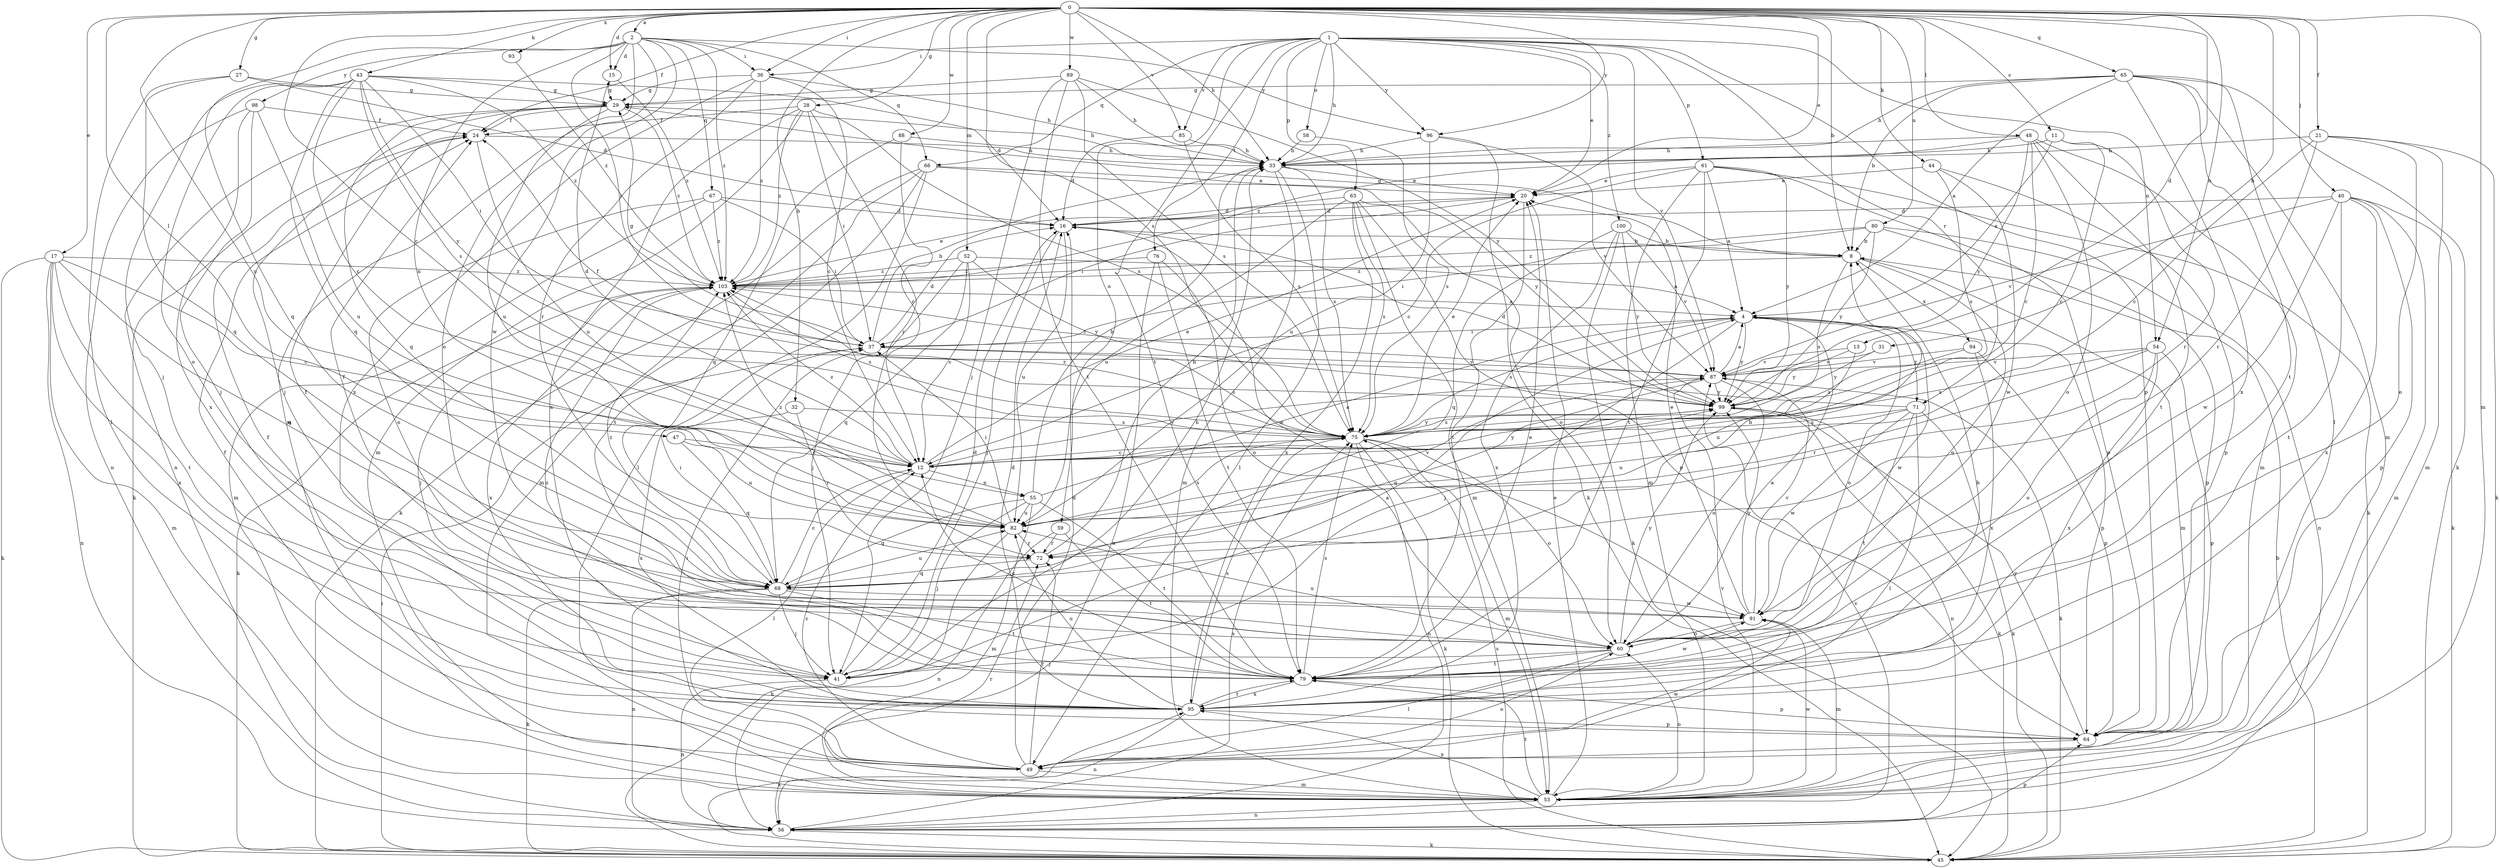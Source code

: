 strict digraph  {
0;
1;
2;
4;
8;
11;
12;
13;
15;
16;
17;
20;
21;
24;
27;
28;
29;
31;
32;
33;
36;
37;
40;
41;
43;
44;
45;
47;
48;
49;
52;
53;
54;
55;
56;
58;
59;
60;
61;
63;
64;
65;
66;
67;
68;
71;
72;
75;
76;
79;
80;
82;
85;
87;
88;
89;
91;
93;
94;
95;
96;
98;
99;
100;
103;
0 -> 2  [label=a];
0 -> 8  [label=b];
0 -> 11  [label=c];
0 -> 12  [label=c];
0 -> 13  [label=d];
0 -> 15  [label=d];
0 -> 17  [label=e];
0 -> 20  [label=e];
0 -> 21  [label=f];
0 -> 24  [label=f];
0 -> 27  [label=g];
0 -> 28  [label=g];
0 -> 31  [label=h];
0 -> 32  [label=h];
0 -> 33  [label=h];
0 -> 36  [label=i];
0 -> 40  [label=j];
0 -> 43  [label=k];
0 -> 44  [label=k];
0 -> 47  [label=l];
0 -> 48  [label=l];
0 -> 52  [label=m];
0 -> 53  [label=m];
0 -> 54  [label=n];
0 -> 65  [label=q];
0 -> 75  [label=s];
0 -> 80  [label=u];
0 -> 82  [label=u];
0 -> 85  [label=v];
0 -> 88  [label=w];
0 -> 89  [label=w];
0 -> 93  [label=x];
0 -> 96  [label=y];
1 -> 20  [label=e];
1 -> 33  [label=h];
1 -> 36  [label=i];
1 -> 54  [label=n];
1 -> 58  [label=o];
1 -> 59  [label=o];
1 -> 61  [label=p];
1 -> 63  [label=p];
1 -> 64  [label=p];
1 -> 66  [label=q];
1 -> 71  [label=r];
1 -> 76  [label=t];
1 -> 79  [label=t];
1 -> 85  [label=v];
1 -> 87  [label=v];
1 -> 96  [label=y];
1 -> 100  [label=z];
2 -> 15  [label=d];
2 -> 36  [label=i];
2 -> 37  [label=i];
2 -> 53  [label=m];
2 -> 55  [label=n];
2 -> 60  [label=o];
2 -> 66  [label=q];
2 -> 67  [label=q];
2 -> 68  [label=q];
2 -> 91  [label=w];
2 -> 96  [label=y];
2 -> 98  [label=y];
2 -> 103  [label=z];
4 -> 37  [label=i];
4 -> 41  [label=j];
4 -> 60  [label=o];
4 -> 64  [label=p];
4 -> 71  [label=r];
4 -> 75  [label=s];
4 -> 91  [label=w];
4 -> 99  [label=y];
8 -> 29  [label=g];
8 -> 53  [label=m];
8 -> 60  [label=o];
8 -> 75  [label=s];
8 -> 94  [label=x];
8 -> 103  [label=z];
11 -> 4  [label=a];
11 -> 12  [label=c];
11 -> 33  [label=h];
11 -> 72  [label=r];
12 -> 15  [label=d];
12 -> 20  [label=e];
12 -> 49  [label=l];
12 -> 55  [label=n];
12 -> 87  [label=v];
12 -> 99  [label=y];
12 -> 103  [label=z];
13 -> 82  [label=u];
13 -> 87  [label=v];
13 -> 99  [label=y];
15 -> 29  [label=g];
15 -> 103  [label=z];
16 -> 8  [label=b];
16 -> 41  [label=j];
16 -> 82  [label=u];
16 -> 91  [label=w];
17 -> 12  [label=c];
17 -> 45  [label=k];
17 -> 53  [label=m];
17 -> 56  [label=n];
17 -> 68  [label=q];
17 -> 79  [label=t];
17 -> 95  [label=x];
17 -> 103  [label=z];
20 -> 16  [label=d];
20 -> 37  [label=i];
20 -> 79  [label=t];
21 -> 12  [label=c];
21 -> 33  [label=h];
21 -> 45  [label=k];
21 -> 53  [label=m];
21 -> 60  [label=o];
21 -> 72  [label=r];
24 -> 33  [label=h];
24 -> 45  [label=k];
24 -> 82  [label=u];
27 -> 16  [label=d];
27 -> 29  [label=g];
27 -> 49  [label=l];
27 -> 68  [label=q];
28 -> 24  [label=f];
28 -> 37  [label=i];
28 -> 53  [label=m];
28 -> 72  [label=r];
28 -> 75  [label=s];
28 -> 95  [label=x];
28 -> 103  [label=z];
29 -> 24  [label=f];
29 -> 33  [label=h];
29 -> 41  [label=j];
29 -> 56  [label=n];
29 -> 68  [label=q];
29 -> 82  [label=u];
29 -> 103  [label=z];
31 -> 87  [label=v];
31 -> 99  [label=y];
32 -> 72  [label=r];
32 -> 75  [label=s];
32 -> 95  [label=x];
33 -> 20  [label=e];
33 -> 49  [label=l];
33 -> 53  [label=m];
33 -> 75  [label=s];
36 -> 12  [label=c];
36 -> 29  [label=g];
36 -> 33  [label=h];
36 -> 72  [label=r];
36 -> 95  [label=x];
36 -> 103  [label=z];
37 -> 16  [label=d];
37 -> 29  [label=g];
37 -> 33  [label=h];
37 -> 75  [label=s];
37 -> 87  [label=v];
40 -> 16  [label=d];
40 -> 45  [label=k];
40 -> 53  [label=m];
40 -> 64  [label=p];
40 -> 79  [label=t];
40 -> 87  [label=v];
40 -> 91  [label=w];
40 -> 95  [label=x];
41 -> 4  [label=a];
41 -> 16  [label=d];
41 -> 33  [label=h];
41 -> 56  [label=n];
43 -> 12  [label=c];
43 -> 16  [label=d];
43 -> 29  [label=g];
43 -> 37  [label=i];
43 -> 41  [label=j];
43 -> 60  [label=o];
43 -> 68  [label=q];
43 -> 75  [label=s];
43 -> 99  [label=y];
43 -> 103  [label=z];
44 -> 20  [label=e];
44 -> 64  [label=p];
44 -> 75  [label=s];
44 -> 91  [label=w];
45 -> 8  [label=b];
45 -> 37  [label=i];
45 -> 75  [label=s];
45 -> 95  [label=x];
47 -> 12  [label=c];
47 -> 68  [label=q];
47 -> 82  [label=u];
48 -> 12  [label=c];
48 -> 33  [label=h];
48 -> 53  [label=m];
48 -> 60  [label=o];
48 -> 79  [label=t];
48 -> 99  [label=y];
48 -> 103  [label=z];
49 -> 12  [label=c];
49 -> 16  [label=d];
49 -> 24  [label=f];
49 -> 37  [label=i];
49 -> 53  [label=m];
49 -> 60  [label=o];
49 -> 72  [label=r];
49 -> 91  [label=w];
52 -> 4  [label=a];
52 -> 12  [label=c];
52 -> 41  [label=j];
52 -> 68  [label=q];
52 -> 99  [label=y];
52 -> 103  [label=z];
53 -> 20  [label=e];
53 -> 56  [label=n];
53 -> 60  [label=o];
53 -> 72  [label=r];
53 -> 79  [label=t];
53 -> 87  [label=v];
53 -> 91  [label=w];
53 -> 95  [label=x];
54 -> 60  [label=o];
54 -> 64  [label=p];
54 -> 72  [label=r];
54 -> 75  [label=s];
54 -> 87  [label=v];
54 -> 95  [label=x];
55 -> 4  [label=a];
55 -> 33  [label=h];
55 -> 41  [label=j];
55 -> 53  [label=m];
55 -> 68  [label=q];
55 -> 79  [label=t];
55 -> 82  [label=u];
56 -> 45  [label=k];
56 -> 64  [label=p];
56 -> 75  [label=s];
56 -> 87  [label=v];
58 -> 33  [label=h];
58 -> 75  [label=s];
59 -> 56  [label=n];
59 -> 72  [label=r];
59 -> 79  [label=t];
60 -> 4  [label=a];
60 -> 24  [label=f];
60 -> 41  [label=j];
60 -> 49  [label=l];
60 -> 79  [label=t];
60 -> 82  [label=u];
60 -> 99  [label=y];
61 -> 4  [label=a];
61 -> 12  [label=c];
61 -> 20  [label=e];
61 -> 45  [label=k];
61 -> 53  [label=m];
61 -> 64  [label=p];
61 -> 79  [label=t];
61 -> 99  [label=y];
63 -> 16  [label=d];
63 -> 53  [label=m];
63 -> 60  [label=o];
63 -> 64  [label=p];
63 -> 75  [label=s];
63 -> 82  [label=u];
63 -> 95  [label=x];
64 -> 24  [label=f];
64 -> 49  [label=l];
64 -> 99  [label=y];
65 -> 4  [label=a];
65 -> 8  [label=b];
65 -> 29  [label=g];
65 -> 33  [label=h];
65 -> 45  [label=k];
65 -> 49  [label=l];
65 -> 53  [label=m];
65 -> 79  [label=t];
65 -> 95  [label=x];
66 -> 20  [label=e];
66 -> 45  [label=k];
66 -> 49  [label=l];
66 -> 53  [label=m];
66 -> 79  [label=t];
66 -> 99  [label=y];
67 -> 16  [label=d];
67 -> 37  [label=i];
67 -> 53  [label=m];
67 -> 60  [label=o];
67 -> 103  [label=z];
68 -> 8  [label=b];
68 -> 12  [label=c];
68 -> 37  [label=i];
68 -> 41  [label=j];
68 -> 45  [label=k];
68 -> 56  [label=n];
68 -> 79  [label=t];
68 -> 82  [label=u];
68 -> 91  [label=w];
68 -> 103  [label=z];
71 -> 24  [label=f];
71 -> 45  [label=k];
71 -> 49  [label=l];
71 -> 75  [label=s];
71 -> 79  [label=t];
71 -> 82  [label=u];
71 -> 91  [label=w];
72 -> 33  [label=h];
72 -> 68  [label=q];
75 -> 12  [label=c];
75 -> 20  [label=e];
75 -> 45  [label=k];
75 -> 53  [label=m];
75 -> 56  [label=n];
75 -> 60  [label=o];
75 -> 99  [label=y];
75 -> 103  [label=z];
76 -> 56  [label=n];
76 -> 60  [label=o];
76 -> 79  [label=t];
76 -> 103  [label=z];
79 -> 12  [label=c];
79 -> 20  [label=e];
79 -> 64  [label=p];
79 -> 75  [label=s];
79 -> 91  [label=w];
79 -> 95  [label=x];
79 -> 103  [label=z];
80 -> 8  [label=b];
80 -> 37  [label=i];
80 -> 56  [label=n];
80 -> 64  [label=p];
80 -> 99  [label=y];
80 -> 103  [label=z];
82 -> 37  [label=i];
82 -> 45  [label=k];
82 -> 72  [label=r];
82 -> 75  [label=s];
82 -> 87  [label=v];
82 -> 103  [label=z];
85 -> 16  [label=d];
85 -> 33  [label=h];
85 -> 75  [label=s];
87 -> 4  [label=a];
87 -> 45  [label=k];
87 -> 60  [label=o];
87 -> 68  [label=q];
87 -> 99  [label=y];
87 -> 103  [label=z];
88 -> 12  [label=c];
88 -> 33  [label=h];
88 -> 68  [label=q];
89 -> 29  [label=g];
89 -> 33  [label=h];
89 -> 41  [label=j];
89 -> 75  [label=s];
89 -> 79  [label=t];
89 -> 99  [label=y];
91 -> 20  [label=e];
91 -> 24  [label=f];
91 -> 53  [label=m];
91 -> 60  [label=o];
91 -> 87  [label=v];
91 -> 99  [label=y];
93 -> 103  [label=z];
94 -> 64  [label=p];
94 -> 75  [label=s];
94 -> 87  [label=v];
94 -> 95  [label=x];
95 -> 8  [label=b];
95 -> 16  [label=d];
95 -> 56  [label=n];
95 -> 64  [label=p];
95 -> 75  [label=s];
95 -> 79  [label=t];
95 -> 82  [label=u];
96 -> 33  [label=h];
96 -> 45  [label=k];
96 -> 82  [label=u];
96 -> 87  [label=v];
98 -> 24  [label=f];
98 -> 41  [label=j];
98 -> 56  [label=n];
98 -> 82  [label=u];
98 -> 95  [label=x];
99 -> 16  [label=d];
99 -> 45  [label=k];
99 -> 56  [label=n];
99 -> 75  [label=s];
100 -> 8  [label=b];
100 -> 45  [label=k];
100 -> 68  [label=q];
100 -> 87  [label=v];
100 -> 95  [label=x];
100 -> 99  [label=y];
103 -> 4  [label=a];
103 -> 20  [label=e];
103 -> 41  [label=j];
103 -> 45  [label=k];
103 -> 75  [label=s];
103 -> 95  [label=x];
}
